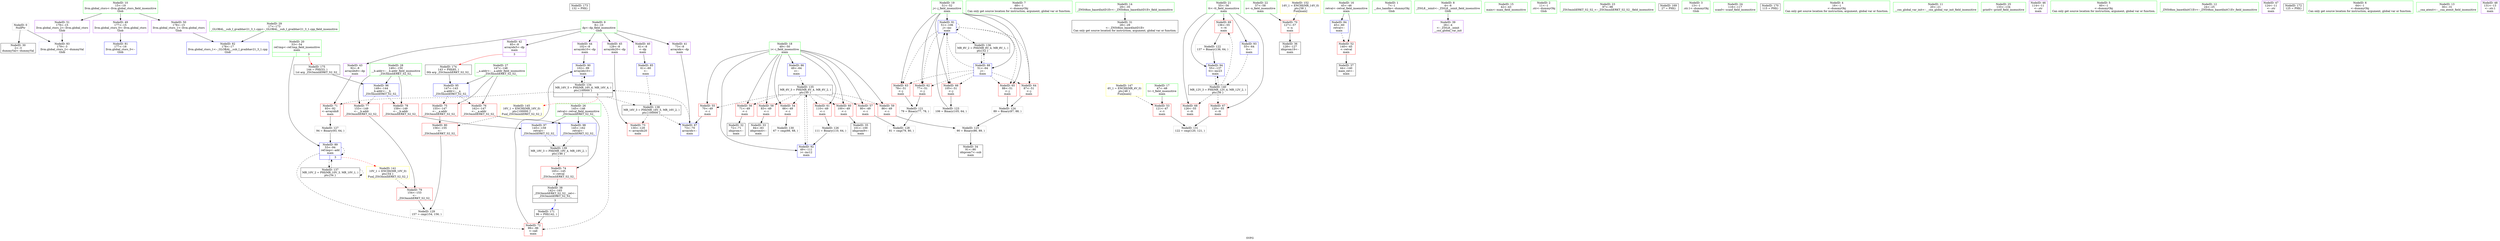 digraph "SVFG" {
	label="SVFG";

	Node0x5637fe6a3eb0 [shape=record,color=grey,label="{NodeID: 0\nNullPtr}"];
	Node0x5637fe6a3eb0 -> Node0x5637fe6b9540[style=solid];
	Node0x5637fe6a3eb0 -> Node0x5637fe6bd1c0[style=solid];
	Node0x5637fe6d19a0 [shape=record,color=black,label="{NodeID: 173\n132 = PHI()\n}"];
	Node0x5637fe6bd7a0 [shape=record,color=blue,label="{NodeID: 90\n102\<--99\narrayidx10\<--\nmain\n}"];
	Node0x5637fe6bd7a0 -> Node0x5637fe6c6490[style=dashed];
	Node0x5637fe6b8250 [shape=record,color=green,label="{NodeID: 7\n68\<--1\n\<--dummyObj\nCan only get source location for instruction, argument, global var or function.}"];
	Node0x5637fe6ba510 [shape=record,color=blue,label="{NodeID: 97\n145\<--159\nretval\<--\n_ZSt3minIiERKT_S2_S2_\n}"];
	Node0x5637fe6ba510 -> Node0x5637fe6c7d90[style=dashed];
	Node0x5637fe6b8720 [shape=record,color=green,label="{NodeID: 14\n29\<--35\n_ZNSt8ios_base4InitD1Ev\<--_ZNSt8ios_base4InitD1Ev_field_insensitive\n}"];
	Node0x5637fe6b8720 -> Node0x5637fe6b9640[style=solid];
	Node0x5637fe6b8d30 [shape=record,color=green,label="{NodeID: 21\n55\<--56\ntt\<--tt_field_insensitive\nmain\n}"];
	Node0x5637fe6b8d30 -> Node0x5637fe6bc460[style=solid];
	Node0x5637fe6b8d30 -> Node0x5637fe6bc530[style=solid];
	Node0x5637fe6b8d30 -> Node0x5637fe6bc600[style=solid];
	Node0x5637fe6b8d30 -> Node0x5637fe6bda10[style=solid];
	Node0x5637fe6b8d30 -> Node0x5637fe6bdae0[style=solid];
	Node0x5637fe6b9370 [shape=record,color=green,label="{NodeID: 28\n149\<--150\n__b.addr\<--__b.addr_field_insensitive\n_ZSt3minIiERKT_S2_S2_\n}"];
	Node0x5637fe6b9370 -> Node0x5637fe6bcc80[style=solid];
	Node0x5637fe6b9370 -> Node0x5637fe6bcd50[style=solid];
	Node0x5637fe6b9370 -> Node0x5637fe6ba440[style=solid];
	Node0x5637fe6b99b0 [shape=record,color=black,label="{NodeID: 35\n101\<--100\nidxprom9\<--\nmain\n}"];
	Node0x5637fe6c0220 [shape=record,color=grey,label="{NodeID: 125\n90 = Binary(86, 89, )\n}"];
	Node0x5637fe6c0220 -> Node0x5637fe6b98e0[style=solid];
	Node0x5637fe6b9f60 [shape=record,color=purple,label="{NodeID: 42\n85\<--8\narrayidx5\<--dp\nmain\n|{<s0>3}}"];
	Node0x5637fe6b9f60:s0 -> Node0x5637fe6d2090[style=solid,color=red];
	Node0x5637fe6bb530 [shape=record,color=purple,label="{NodeID: 49\n177\<--15\nllvm.global_ctors_0\<--llvm.global_ctors\nGlob }"];
	Node0x5637fe6bb530 -> Node0x5637fe6bcfc0[style=solid];
	Node0x5637fe6c7d90 [shape=record,color=black,label="{NodeID: 139\nMR_19V_3 = PHI(MR_19V_4, MR_19V_2, )\npts\{146 \}\n}"];
	Node0x5637fe6c7d90 -> Node0x5637fe6bca10[style=dashed];
	Node0x5637fe6bbb70 [shape=record,color=red,label="{NodeID: 56\n71\<--49\n\<--i\nmain\n}"];
	Node0x5637fe6bbb70 -> Node0x5637fe6b9740[style=solid];
	Node0x5637fe6bc120 [shape=record,color=red,label="{NodeID: 63\n78\<--51\n\<--j\nmain\n}"];
	Node0x5637fe6bc120 -> Node0x5637fe6bfc20[style=solid];
	Node0x5637fe6bc6d0 [shape=record,color=red,label="{NodeID: 70\n127\<--57\n\<--n\nmain\n}"];
	Node0x5637fe6bc6d0 -> Node0x5637fe6b9a80[style=solid];
	Node0x5637fe6bcc80 [shape=record,color=red,label="{NodeID: 77\n153\<--149\n\<--__b.addr\n_ZSt3minIiERKT_S2_S2_\n}"];
	Node0x5637fe6bcc80 -> Node0x5637fe6bce20[style=solid];
	Node0x5637fe6bd2c0 [shape=record,color=blue,label="{NodeID: 84\n45\<--60\nretval\<--\nmain\n}"];
	Node0x5637fe6bd2c0 -> Node0x5637fe6bb830[style=dashed];
	Node0x5637fe6a3f40 [shape=record,color=green,label="{NodeID: 1\n7\<--1\n__dso_handle\<--dummyObj\nGlob }"];
	Node0x5637fe6d2090 [shape=record,color=black,label="{NodeID: 174\n143 = PHI(85, )\n0th arg _ZSt3minIiERKT_S2_S2_ }"];
	Node0x5637fe6d2090 -> Node0x5637fe6bdbb0[style=solid];
	Node0x5637fe6bd870 [shape=record,color=blue,label="{NodeID: 91\n51\<--106\nj\<--inc\nmain\n}"];
	Node0x5637fe6bd870 -> Node0x5637fe6bc050[style=dashed];
	Node0x5637fe6bd870 -> Node0x5637fe6bc120[style=dashed];
	Node0x5637fe6bd870 -> Node0x5637fe6bc1f0[style=dashed];
	Node0x5637fe6bd870 -> Node0x5637fe6bc2c0[style=dashed];
	Node0x5637fe6bd870 -> Node0x5637fe6bc390[style=dashed];
	Node0x5637fe6bd870 -> Node0x5637fe6bd870[style=dashed];
	Node0x5637fe6bd870 -> Node0x5637fe6c6e90[style=dashed];
	Node0x5637fe6b82e0 [shape=record,color=green,label="{NodeID: 8\n4\<--6\n_ZStL8__ioinit\<--_ZStL8__ioinit_field_insensitive\nGlob }"];
	Node0x5637fe6b82e0 -> Node0x5637fe6b9cf0[style=solid];
	Node0x5637fe6ba5e0 [shape=record,color=blue,label="{NodeID: 98\n145\<--162\nretval\<--\n_ZSt3minIiERKT_S2_S2_\n}"];
	Node0x5637fe6ba5e0 -> Node0x5637fe6c7d90[style=dashed];
	Node0x5637fe6b8820 [shape=record,color=green,label="{NodeID: 15\n42\<--43\nmain\<--main_field_insensitive\n}"];
	Node0x5637fe6b8e00 [shape=record,color=green,label="{NodeID: 22\n57\<--58\nn\<--n_field_insensitive\nmain\n}"];
	Node0x5637fe6b8e00 -> Node0x5637fe6bc6d0[style=solid];
	Node0x5637fe6b9440 [shape=record,color=green,label="{NodeID: 29\n17\<--173\n_GLOBAL__sub_I_gvaibhav21_3_1.cpp\<--_GLOBAL__sub_I_gvaibhav21_3_1.cpp_field_insensitive\n}"];
	Node0x5637fe6b9440 -> Node0x5637fe6bd0c0[style=solid];
	Node0x5637fe6b9a80 [shape=record,color=black,label="{NodeID: 36\n128\<--127\nidxprom19\<--\nmain\n}"];
	Node0x5637fe6c03a0 [shape=record,color=grey,label="{NodeID: 126\n111 = Binary(110, 64, )\n}"];
	Node0x5637fe6c03a0 -> Node0x5637fe6bd940[style=solid];
	Node0x5637fe6ba030 [shape=record,color=purple,label="{NodeID: 43\n92\<--8\narrayidx8\<--dp\nmain\n}"];
	Node0x5637fe6ba030 -> Node0x5637fe6bc7a0[style=solid];
	Node0x5637fe6bb630 [shape=record,color=purple,label="{NodeID: 50\n178\<--15\nllvm.global_ctors_1\<--llvm.global_ctors\nGlob }"];
	Node0x5637fe6bb630 -> Node0x5637fe6bd0c0[style=solid];
	Node0x5637fe6c8290 [shape=record,color=black,label="{NodeID: 140\nMR_12V_3 = PHI(MR_12V_4, MR_12V_2, )\npts\{56 \}\n}"];
	Node0x5637fe6c8290 -> Node0x5637fe6bc460[style=dashed];
	Node0x5637fe6c8290 -> Node0x5637fe6bc530[style=dashed];
	Node0x5637fe6c8290 -> Node0x5637fe6bc600[style=dashed];
	Node0x5637fe6c8290 -> Node0x5637fe6bdae0[style=dashed];
	Node0x5637fe6bbc40 [shape=record,color=red,label="{NodeID: 57\n80\<--49\n\<--i\nmain\n}"];
	Node0x5637fe6bbc40 -> Node0x5637fe6c06a0[style=solid];
	Node0x5637fe6c9740 [shape=record,color=yellow,style=double,label="{NodeID: 147\n4V_1 = ENCHI(MR_4V_0)\npts\{48 \}\nFun[main]}"];
	Node0x5637fe6c9740 -> Node0x5637fe6bb900[style=dashed];
	Node0x5637fe6bc1f0 [shape=record,color=red,label="{NodeID: 64\n87\<--51\n\<--j\nmain\n}"];
	Node0x5637fe6bc1f0 -> Node0x5637fe6c00a0[style=solid];
	Node0x5637fe6bc7a0 [shape=record,color=red,label="{NodeID: 71\n93\<--92\n\<--arrayidx8\nmain\n}"];
	Node0x5637fe6bc7a0 -> Node0x5637fe6c0520[style=solid];
	Node0x5637fe6bcd50 [shape=record,color=red,label="{NodeID: 78\n159\<--149\n\<--__b.addr\n_ZSt3minIiERKT_S2_S2_\n}"];
	Node0x5637fe6bcd50 -> Node0x5637fe6ba510[style=solid];
	Node0x5637fe6bd390 [shape=record,color=blue,label="{NodeID: 85\n61\<--60\n\<--\nmain\n}"];
	Node0x5637fe6bd390 -> Node0x5637fe6c7890[style=dashed];
	Node0x5637fe6b77d0 [shape=record,color=green,label="{NodeID: 2\n11\<--1\n.str\<--dummyObj\nGlob }"];
	Node0x5637fe6d21f0 [shape=record,color=black,label="{NodeID: 175\n144 = PHI(53, )\n1st arg _ZSt3minIiERKT_S2_S2_ }"];
	Node0x5637fe6d21f0 -> Node0x5637fe6ba440[style=solid];
	Node0x5637fe6bd940 [shape=record,color=blue,label="{NodeID: 92\n49\<--111\ni\<--inc12\nmain\n}"];
	Node0x5637fe6bd940 -> Node0x5637fe6c6990[style=dashed];
	Node0x5637fe6b8370 [shape=record,color=green,label="{NodeID: 9\n8\<--10\ndp\<--dp_field_insensitive\nGlob }"];
	Node0x5637fe6b8370 -> Node0x5637fe6b9dc0[style=solid];
	Node0x5637fe6b8370 -> Node0x5637fe6b9e90[style=solid];
	Node0x5637fe6b8370 -> Node0x5637fe6b9f60[style=solid];
	Node0x5637fe6b8370 -> Node0x5637fe6ba030[style=solid];
	Node0x5637fe6b8370 -> Node0x5637fe6ba100[style=solid];
	Node0x5637fe6b8370 -> Node0x5637fe6ba1d0[style=solid];
	Node0x5637fe6b8920 [shape=record,color=green,label="{NodeID: 16\n45\<--46\nretval\<--retval_field_insensitive\nmain\n}"];
	Node0x5637fe6b8920 -> Node0x5637fe6bb830[style=solid];
	Node0x5637fe6b8920 -> Node0x5637fe6bd2c0[style=solid];
	Node0x5637fe6b8ed0 [shape=record,color=green,label="{NodeID: 23\n97\<--98\n_ZSt3minIiERKT_S2_S2_\<--_ZSt3minIiERKT_S2_S2__field_insensitive\n}"];
	Node0x5637fe6b9540 [shape=record,color=black,label="{NodeID: 30\n2\<--3\ndummyVal\<--dummyVal\n}"];
	Node0x5637fe6b9b50 [shape=record,color=black,label="{NodeID: 37\n44\<--140\nmain_ret\<--\nmain\n}"];
	Node0x5637fe6c0520 [shape=record,color=grey,label="{NodeID: 127\n94 = Binary(93, 64, )\n}"];
	Node0x5637fe6c0520 -> Node0x5637fe6bd6d0[style=solid];
	Node0x5637fe6ba100 [shape=record,color=purple,label="{NodeID: 44\n102\<--8\narrayidx10\<--dp\nmain\n}"];
	Node0x5637fe6ba100 -> Node0x5637fe6bd7a0[style=solid];
	Node0x5637fe6c6490 [shape=record,color=black,label="{NodeID: 134\nMR_16V_5 = PHI(MR_16V_6, MR_16V_4, )\npts\{100000 \}\n|{|<s4>3}}"];
	Node0x5637fe6c6490 -> Node0x5637fe6bc7a0[style=dashed];
	Node0x5637fe6c6490 -> Node0x5637fe6bc870[style=dashed];
	Node0x5637fe6c6490 -> Node0x5637fe6bd7a0[style=dashed];
	Node0x5637fe6c6490 -> Node0x5637fe6c7890[style=dashed];
	Node0x5637fe6c6490:s4 -> Node0x5637fe6c9550[style=dashed,color=red];
	Node0x5637fe6bb730 [shape=record,color=purple,label="{NodeID: 51\n179\<--15\nllvm.global_ctors_2\<--llvm.global_ctors\nGlob }"];
	Node0x5637fe6bb730 -> Node0x5637fe6bd1c0[style=solid];
	Node0x5637fe6c8790 [shape=record,color=yellow,style=double,label="{NodeID: 141\n10V_1 = ENCHI(MR_10V_0)\npts\{54 \}\nFun[_ZSt3minIiERKT_S2_S2_]}"];
	Node0x5637fe6c8790 -> Node0x5637fe6bce20[style=dashed];
	Node0x5637fe6bbd10 [shape=record,color=red,label="{NodeID: 58\n83\<--49\n\<--i\nmain\n}"];
	Node0x5637fe6bbd10 -> Node0x5637fe6b9810[style=solid];
	Node0x5637fe6bc2c0 [shape=record,color=red,label="{NodeID: 65\n88\<--51\n\<--j\nmain\n}"];
	Node0x5637fe6bc2c0 -> Node0x5637fe6c00a0[style=solid];
	Node0x5637fe6bc870 [shape=record,color=red,label="{NodeID: 72\n99\<--96\n\<--call\nmain\n}"];
	Node0x5637fe6bc870 -> Node0x5637fe6bd7a0[style=solid];
	Node0x5637fe6bce20 [shape=record,color=red,label="{NodeID: 79\n154\<--153\n\<--\n_ZSt3minIiERKT_S2_S2_\n}"];
	Node0x5637fe6bce20 -> Node0x5637fe6bac90[style=solid];
	Node0x5637fe51a0a0 [shape=record,color=black,label="{NodeID: 169\n27 = PHI()\n}"];
	Node0x5637fe6bd460 [shape=record,color=blue,label="{NodeID: 86\n49\<--64\ni\<--\nmain\n}"];
	Node0x5637fe6bd460 -> Node0x5637fe6c6990[style=dashed];
	Node0x5637fe6b7860 [shape=record,color=green,label="{NodeID: 3\n13\<--1\n.str.1\<--dummyObj\nGlob }"];
	Node0x5637fe6bda10 [shape=record,color=blue,label="{NodeID: 93\n55\<--64\ntt\<--\nmain\n}"];
	Node0x5637fe6bda10 -> Node0x5637fe6c8290[style=dashed];
	Node0x5637fe6b8400 [shape=record,color=green,label="{NodeID: 10\n15\<--19\nllvm.global_ctors\<--llvm.global_ctors_field_insensitive\nGlob }"];
	Node0x5637fe6b8400 -> Node0x5637fe6bb530[style=solid];
	Node0x5637fe6b8400 -> Node0x5637fe6bb630[style=solid];
	Node0x5637fe6b8400 -> Node0x5637fe6bb730[style=solid];
	Node0x5637fe6b89f0 [shape=record,color=green,label="{NodeID: 17\n47\<--48\nt\<--t_field_insensitive\nmain\n}"];
	Node0x5637fe6b89f0 -> Node0x5637fe6bb900[style=solid];
	Node0x5637fe6b8fd0 [shape=record,color=green,label="{NodeID: 24\n116\<--117\nscanf\<--scanf_field_insensitive\n}"];
	Node0x5637fe6b9640 [shape=record,color=black,label="{NodeID: 31\n28\<--29\n\<--_ZNSt8ios_base4InitD1Ev\nCan only get source location for instruction, argument, global var or function.}"];
	Node0x5637fe6bfc20 [shape=record,color=grey,label="{NodeID: 121\n79 = Binary(77, 78, )\n}"];
	Node0x5637fe6bfc20 -> Node0x5637fe6c06a0[style=solid];
	Node0x5637fe6b9c20 [shape=record,color=black,label="{NodeID: 38\n142\<--165\n_ZSt3minIiERKT_S2_S2__ret\<--\n_ZSt3minIiERKT_S2_S2_\n|{<s0>3}}"];
	Node0x5637fe6b9c20:s0 -> Node0x5637fe6d16e0[style=solid,color=blue];
	Node0x5637fe6c06a0 [shape=record,color=grey,label="{NodeID: 128\n81 = cmp(79, 80, )\n}"];
	Node0x5637fe6ba1d0 [shape=record,color=purple,label="{NodeID: 45\n129\<--8\narrayidx20\<--dp\nmain\n}"];
	Node0x5637fe6ba1d0 -> Node0x5637fe6bc940[style=solid];
	Node0x5637fe6c6990 [shape=record,color=black,label="{NodeID: 135\nMR_6V_3 = PHI(MR_6V_4, MR_6V_2, )\npts\{50 \}\n}"];
	Node0x5637fe6c6990 -> Node0x5637fe6bb9d0[style=dashed];
	Node0x5637fe6c6990 -> Node0x5637fe6bbaa0[style=dashed];
	Node0x5637fe6c6990 -> Node0x5637fe6bbb70[style=dashed];
	Node0x5637fe6c6990 -> Node0x5637fe6bbc40[style=dashed];
	Node0x5637fe6c6990 -> Node0x5637fe6bbd10[style=dashed];
	Node0x5637fe6c6990 -> Node0x5637fe6bbde0[style=dashed];
	Node0x5637fe6c6990 -> Node0x5637fe6bbeb0[style=dashed];
	Node0x5637fe6c6990 -> Node0x5637fe6bbf80[style=dashed];
	Node0x5637fe6c6990 -> Node0x5637fe6bd940[style=dashed];
	Node0x5637fe6bb830 [shape=record,color=red,label="{NodeID: 52\n140\<--45\n\<--retval\nmain\n}"];
	Node0x5637fe6bb830 -> Node0x5637fe6b9b50[style=solid];
	Node0x5637fe6bbde0 [shape=record,color=red,label="{NodeID: 59\n86\<--49\n\<--i\nmain\n}"];
	Node0x5637fe6bbde0 -> Node0x5637fe6c0220[style=solid];
	Node0x5637fe6bc390 [shape=record,color=red,label="{NodeID: 66\n105\<--51\n\<--j\nmain\n}"];
	Node0x5637fe6bc390 -> Node0x5637fe6bff20[style=solid];
	Node0x5637fe6bc940 [shape=record,color=red,label="{NodeID: 73\n130\<--129\n\<--arrayidx20\nmain\n}"];
	Node0x5637fe6bcef0 [shape=record,color=red,label="{NodeID: 80\n156\<--155\n\<--\n_ZSt3minIiERKT_S2_S2_\n}"];
	Node0x5637fe6bcef0 -> Node0x5637fe6bac90[style=solid];
	Node0x5637fe6d15e0 [shape=record,color=black,label="{NodeID: 170\n115 = PHI()\n}"];
	Node0x5637fe6bd530 [shape=record,color=blue,label="{NodeID: 87\n73\<--70\narrayidx\<--\nmain\n}"];
	Node0x5637fe6bd530 -> Node0x5637fe6c6490[style=dashed];
	Node0x5637fe6b78f0 [shape=record,color=green,label="{NodeID: 4\n16\<--1\n\<--dummyObj\nCan only get source location for instruction, argument, global var or function.}"];
	Node0x5637fe6bdae0 [shape=record,color=blue,label="{NodeID: 94\n55\<--137\ntt\<--inc23\nmain\n}"];
	Node0x5637fe6bdae0 -> Node0x5637fe6c8290[style=dashed];
	Node0x5637fe6b8490 [shape=record,color=green,label="{NodeID: 11\n20\<--21\n__cxx_global_var_init\<--__cxx_global_var_init_field_insensitive\n}"];
	Node0x5637fe6b8ac0 [shape=record,color=green,label="{NodeID: 18\n49\<--50\ni\<--i_field_insensitive\nmain\n}"];
	Node0x5637fe6b8ac0 -> Node0x5637fe6bb9d0[style=solid];
	Node0x5637fe6b8ac0 -> Node0x5637fe6bbaa0[style=solid];
	Node0x5637fe6b8ac0 -> Node0x5637fe6bbb70[style=solid];
	Node0x5637fe6b8ac0 -> Node0x5637fe6bbc40[style=solid];
	Node0x5637fe6b8ac0 -> Node0x5637fe6bbd10[style=solid];
	Node0x5637fe6b8ac0 -> Node0x5637fe6bbde0[style=solid];
	Node0x5637fe6b8ac0 -> Node0x5637fe6bbeb0[style=solid];
	Node0x5637fe6b8ac0 -> Node0x5637fe6bbf80[style=solid];
	Node0x5637fe6b8ac0 -> Node0x5637fe6bd460[style=solid];
	Node0x5637fe6b8ac0 -> Node0x5637fe6bd940[style=solid];
	Node0x5637fe6b90d0 [shape=record,color=green,label="{NodeID: 25\n133\<--134\nprintf\<--printf_field_insensitive\n}"];
	Node0x5637fe6b9740 [shape=record,color=black,label="{NodeID: 32\n72\<--71\nidxprom\<--\nmain\n}"];
	Node0x5637fe6bfda0 [shape=record,color=grey,label="{NodeID: 122\n137 = Binary(136, 64, )\n}"];
	Node0x5637fe6bfda0 -> Node0x5637fe6bdae0[style=solid];
	Node0x5637fe6b9cf0 [shape=record,color=purple,label="{NodeID: 39\n26\<--4\n\<--_ZStL8__ioinit\n__cxx_global_var_init\n}"];
	Node0x5637fe6bac90 [shape=record,color=grey,label="{NodeID: 129\n157 = cmp(154, 156, )\n}"];
	Node0x5637fe6ba2a0 [shape=record,color=purple,label="{NodeID: 46\n114\<--11\n\<--.str\nmain\n}"];
	Node0x5637fe6c6e90 [shape=record,color=black,label="{NodeID: 136\nMR_8V_2 = PHI(MR_8V_4, MR_8V_1, )\npts\{52 \}\n}"];
	Node0x5637fe6c6e90 -> Node0x5637fe6bd600[style=dashed];
	Node0x5637fe6bb900 [shape=record,color=red,label="{NodeID: 53\n121\<--47\n\<--t\nmain\n}"];
	Node0x5637fe6bb900 -> Node0x5637fe6baf90[style=solid];
	Node0x5637fe6bbeb0 [shape=record,color=red,label="{NodeID: 60\n100\<--49\n\<--i\nmain\n}"];
	Node0x5637fe6bbeb0 -> Node0x5637fe6b99b0[style=solid];
	Node0x5637fe6bc460 [shape=record,color=red,label="{NodeID: 67\n120\<--55\n\<--tt\nmain\n}"];
	Node0x5637fe6bc460 -> Node0x5637fe6baf90[style=solid];
	Node0x5637fe6bca10 [shape=record,color=red,label="{NodeID: 74\n165\<--145\n\<--retval\n_ZSt3minIiERKT_S2_S2_\n}"];
	Node0x5637fe6bca10 -> Node0x5637fe6b9c20[style=solid];
	Node0x5637fe6bcfc0 [shape=record,color=blue,label="{NodeID: 81\n177\<--16\nllvm.global_ctors_0\<--\nGlob }"];
	Node0x5637fe6d16e0 [shape=record,color=black,label="{NodeID: 171\n96 = PHI(142, )\n}"];
	Node0x5637fe6d16e0 -> Node0x5637fe6bc870[style=solid];
	Node0x5637fe6bd600 [shape=record,color=blue,label="{NodeID: 88\n51\<--64\nj\<--\nmain\n}"];
	Node0x5637fe6bd600 -> Node0x5637fe6bc050[style=dashed];
	Node0x5637fe6bd600 -> Node0x5637fe6bc120[style=dashed];
	Node0x5637fe6bd600 -> Node0x5637fe6bc1f0[style=dashed];
	Node0x5637fe6bd600 -> Node0x5637fe6bc2c0[style=dashed];
	Node0x5637fe6bd600 -> Node0x5637fe6bc390[style=dashed];
	Node0x5637fe6bd600 -> Node0x5637fe6bd870[style=dashed];
	Node0x5637fe6bd600 -> Node0x5637fe6c6e90[style=dashed];
	Node0x5637fe6b7980 [shape=record,color=green,label="{NodeID: 5\n60\<--1\n\<--dummyObj\nCan only get source location for instruction, argument, global var or function.}"];
	Node0x5637fe6bdbb0 [shape=record,color=blue,label="{NodeID: 95\n147\<--143\n__a.addr\<--__a\n_ZSt3minIiERKT_S2_S2_\n}"];
	Node0x5637fe6bdbb0 -> Node0x5637fe6bcae0[style=dashed];
	Node0x5637fe6bdbb0 -> Node0x5637fe6bcbb0[style=dashed];
	Node0x5637fe6b8520 [shape=record,color=green,label="{NodeID: 12\n24\<--25\n_ZNSt8ios_base4InitC1Ev\<--_ZNSt8ios_base4InitC1Ev_field_insensitive\n}"];
	Node0x5637fe6b8b90 [shape=record,color=green,label="{NodeID: 19\n51\<--52\nj\<--j_field_insensitive\nmain\n}"];
	Node0x5637fe6b8b90 -> Node0x5637fe6bc050[style=solid];
	Node0x5637fe6b8b90 -> Node0x5637fe6bc120[style=solid];
	Node0x5637fe6b8b90 -> Node0x5637fe6bc1f0[style=solid];
	Node0x5637fe6b8b90 -> Node0x5637fe6bc2c0[style=solid];
	Node0x5637fe6b8b90 -> Node0x5637fe6bc390[style=solid];
	Node0x5637fe6b8b90 -> Node0x5637fe6bd600[style=solid];
	Node0x5637fe6b8b90 -> Node0x5637fe6bd870[style=solid];
	Node0x5637fe6b91d0 [shape=record,color=green,label="{NodeID: 26\n145\<--146\nretval\<--retval_field_insensitive\n_ZSt3minIiERKT_S2_S2_\n}"];
	Node0x5637fe6b91d0 -> Node0x5637fe6bca10[style=solid];
	Node0x5637fe6b91d0 -> Node0x5637fe6ba510[style=solid];
	Node0x5637fe6b91d0 -> Node0x5637fe6ba5e0[style=solid];
	Node0x5637fe6b9810 [shape=record,color=black,label="{NodeID: 33\n84\<--83\nidxprom4\<--\nmain\n}"];
	Node0x5637fe6bff20 [shape=record,color=grey,label="{NodeID: 123\n106 = Binary(105, 64, )\n}"];
	Node0x5637fe6bff20 -> Node0x5637fe6bd870[style=solid];
	Node0x5637fe6b9dc0 [shape=record,color=purple,label="{NodeID: 40\n61\<--8\n\<--dp\nmain\n}"];
	Node0x5637fe6b9dc0 -> Node0x5637fe6bd390[style=solid];
	Node0x5637fe6bae10 [shape=record,color=grey,label="{NodeID: 130\n67 = cmp(66, 68, )\n}"];
	Node0x5637fe6ba370 [shape=record,color=purple,label="{NodeID: 47\n124\<--11\n\<--.str\nmain\n}"];
	Node0x5637fe6c7390 [shape=record,color=black,label="{NodeID: 137\nMR_10V_2 = PHI(MR_10V_3, MR_10V_1, )\npts\{54 \}\n}"];
	Node0x5637fe6c7390 -> Node0x5637fe6bd6d0[style=dashed];
	Node0x5637fe6c7390 -> Node0x5637fe6c7390[style=dashed];
	Node0x5637fe6bb9d0 [shape=record,color=red,label="{NodeID: 54\n66\<--49\n\<--i\nmain\n}"];
	Node0x5637fe6bb9d0 -> Node0x5637fe6bae10[style=solid];
	Node0x5637fe6bbf80 [shape=record,color=red,label="{NodeID: 61\n110\<--49\n\<--i\nmain\n}"];
	Node0x5637fe6bbf80 -> Node0x5637fe6c03a0[style=solid];
	Node0x5637fe6bc530 [shape=record,color=red,label="{NodeID: 68\n126\<--55\n\<--tt\nmain\n}"];
	Node0x5637fe6bcae0 [shape=record,color=red,label="{NodeID: 75\n155\<--147\n\<--__a.addr\n_ZSt3minIiERKT_S2_S2_\n}"];
	Node0x5637fe6bcae0 -> Node0x5637fe6bcef0[style=solid];
	Node0x5637fe6bd0c0 [shape=record,color=blue,label="{NodeID: 82\n178\<--17\nllvm.global_ctors_1\<--_GLOBAL__sub_I_gvaibhav21_3_1.cpp\nGlob }"];
	Node0x5637fe6d18d0 [shape=record,color=black,label="{NodeID: 172\n125 = PHI()\n}"];
	Node0x5637fe6bd6d0 [shape=record,color=blue,label="{NodeID: 89\n53\<--94\nref.tmp\<--add\nmain\n|{|<s3>3}}"];
	Node0x5637fe6bd6d0 -> Node0x5637fe6bc870[style=dashed];
	Node0x5637fe6bd6d0 -> Node0x5637fe6bd6d0[style=dashed];
	Node0x5637fe6bd6d0 -> Node0x5637fe6c7390[style=dashed];
	Node0x5637fe6bd6d0:s3 -> Node0x5637fe6c8790[style=dashed,color=red];
	Node0x5637fe6b81c0 [shape=record,color=green,label="{NodeID: 6\n64\<--1\n\<--dummyObj\nCan only get source location for instruction, argument, global var or function.}"];
	Node0x5637fe6ba440 [shape=record,color=blue,label="{NodeID: 96\n149\<--144\n__b.addr\<--__b\n_ZSt3minIiERKT_S2_S2_\n}"];
	Node0x5637fe6ba440 -> Node0x5637fe6bcc80[style=dashed];
	Node0x5637fe6ba440 -> Node0x5637fe6bcd50[style=dashed];
	Node0x5637fe6b8620 [shape=record,color=green,label="{NodeID: 13\n30\<--31\n__cxa_atexit\<--__cxa_atexit_field_insensitive\n}"];
	Node0x5637fe6b8c60 [shape=record,color=green,label="{NodeID: 20\n53\<--54\nref.tmp\<--ref.tmp_field_insensitive\nmain\n|{|<s1>3}}"];
	Node0x5637fe6b8c60 -> Node0x5637fe6bd6d0[style=solid];
	Node0x5637fe6b8c60:s1 -> Node0x5637fe6d21f0[style=solid,color=red];
	Node0x5637fe6b92a0 [shape=record,color=green,label="{NodeID: 27\n147\<--148\n__a.addr\<--__a.addr_field_insensitive\n_ZSt3minIiERKT_S2_S2_\n}"];
	Node0x5637fe6b92a0 -> Node0x5637fe6bcae0[style=solid];
	Node0x5637fe6b92a0 -> Node0x5637fe6bcbb0[style=solid];
	Node0x5637fe6b92a0 -> Node0x5637fe6bdbb0[style=solid];
	Node0x5637fe6b98e0 [shape=record,color=black,label="{NodeID: 34\n91\<--90\nidxprom7\<--sub\nmain\n}"];
	Node0x5637fe6c00a0 [shape=record,color=grey,label="{NodeID: 124\n89 = Binary(87, 88, )\n}"];
	Node0x5637fe6c00a0 -> Node0x5637fe6c0220[style=solid];
	Node0x5637fe6b9e90 [shape=record,color=purple,label="{NodeID: 41\n73\<--8\narrayidx\<--dp\nmain\n}"];
	Node0x5637fe6b9e90 -> Node0x5637fe6bd530[style=solid];
	Node0x5637fe6baf90 [shape=record,color=grey,label="{NodeID: 131\n122 = cmp(120, 121, )\n}"];
	Node0x5637fe6bb460 [shape=record,color=purple,label="{NodeID: 48\n131\<--13\n\<--.str.1\nmain\n}"];
	Node0x5637fe6c7890 [shape=record,color=black,label="{NodeID: 138\nMR_16V_3 = PHI(MR_16V_5, MR_16V_2, )\npts\{100000 \}\n}"];
	Node0x5637fe6c7890 -> Node0x5637fe6bc940[style=dashed];
	Node0x5637fe6c7890 -> Node0x5637fe6bd530[style=dashed];
	Node0x5637fe6bbaa0 [shape=record,color=red,label="{NodeID: 55\n70\<--49\n\<--i\nmain\n}"];
	Node0x5637fe6bbaa0 -> Node0x5637fe6bd530[style=solid];
	Node0x5637fe6c9550 [shape=record,color=yellow,style=double,label="{NodeID: 145\n16V_1 = ENCHI(MR_16V_0)\npts\{100000 \}\nFun[_ZSt3minIiERKT_S2_S2_]}"];
	Node0x5637fe6c9550 -> Node0x5637fe6bcef0[style=dashed];
	Node0x5637fe6bc050 [shape=record,color=red,label="{NodeID: 62\n77\<--51\n\<--j\nmain\n}"];
	Node0x5637fe6bc050 -> Node0x5637fe6bfc20[style=solid];
	Node0x5637fe6c9ba0 [shape=record,color=yellow,style=double,label="{NodeID: 152\n14V_1 = ENCHI(MR_14V_0)\npts\{58 \}\nFun[main]}"];
	Node0x5637fe6c9ba0 -> Node0x5637fe6bc6d0[style=dashed];
	Node0x5637fe6bc600 [shape=record,color=red,label="{NodeID: 69\n136\<--55\n\<--tt\nmain\n}"];
	Node0x5637fe6bc600 -> Node0x5637fe6bfda0[style=solid];
	Node0x5637fe6bcbb0 [shape=record,color=red,label="{NodeID: 76\n162\<--147\n\<--__a.addr\n_ZSt3minIiERKT_S2_S2_\n}"];
	Node0x5637fe6bcbb0 -> Node0x5637fe6ba5e0[style=solid];
	Node0x5637fe6bd1c0 [shape=record,color=blue, style = dotted,label="{NodeID: 83\n179\<--3\nllvm.global_ctors_2\<--dummyVal\nGlob }"];
}
